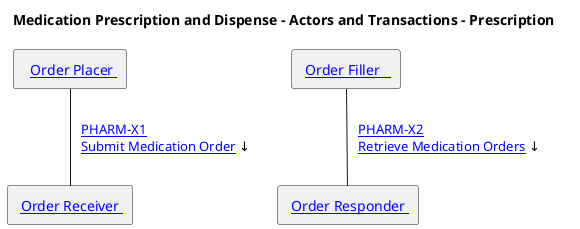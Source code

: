 @startuml
'!include ./style.iuml
skinparam linetype ortho
skinparam linetype polyline

title Medication Prescription and Dispense - Actors and Transactions - Prescription
agent "  [[actors_and_transactions.html#order-placer Order Placer ]]" as orderplacer 
agent " [[actors_and_transactions.html#order-receiver Order Receiver ]]" as orderreceiver 
agent " [[actors_and_transactions.html#order-receiver Order Responder ]]" as orderresponder 

agent " [[actors_and_transactions.html#orderfiller Order Filler   ]]" as orderfiller 


'agent "[[actors_and_transactions.html#dipensereceiver Dispense Receiver]]" as dispensereceiver
'agent "[[actors_and_transactions.html#dipenseresponder Dispense Responder]]" as dispenseresponder 


' \n\n   [[PHARM-X2.html PHARM-S2 Supply Response/status]] ↑

orderplacer -d- orderreceiver : "   [[PHARM-X1.html PHARM-X1\nSubmit Medication Order]] ↓       "
orderreceiver -r[hidden]- orderresponder : "\t\t\t\t"

'orderresponder -d[hidden]- dispensereceiver
'orderresponder -r[hidden]- dispensereceiver
orderresponder -r[hidden]- orderfiller

orderplacer -[hidden]r- orderfiller : "\t\t\t\t      "

'dispensereceiver -l[hidden]- dispenseresponder : "   "


orderresponder -u- orderfiller: "   [[PHARM-X1.html PHARM-X2\nRetrieve Medication Orders]] ↓          "
'orderfiller -d- dispensereceiver: "   [[PHARM-X3.html PHARM-X3\nDispense]]↓  "

' → ↑ ← ↓

'orderresponder -r- dispensereceiver:  "   [[PHARM-X2.html PHARM-X2 Dispense]]  ←   "
' dispensereceiver -r- dispenseresponder : ""

'orderfiller -d- orderfiller : "   [[PHARM-S2.html PHARM-S2 Fetch Orders]] ←  "
'dispenser -[hidden]r- invreporter : "\t\t\t\t\t "
'invreporter -d- invmanager : "   [[PHARM-S5.html PHARM-S5 Inventory Status]] ↑                  \n\n   [[PHARM-S6.html PHARM-S6 Inventory Update]] ↓                 \n\n[[PHARM-S7.html PHARM-S7 Inventory Query]] ↓\t\t  "
@enduml